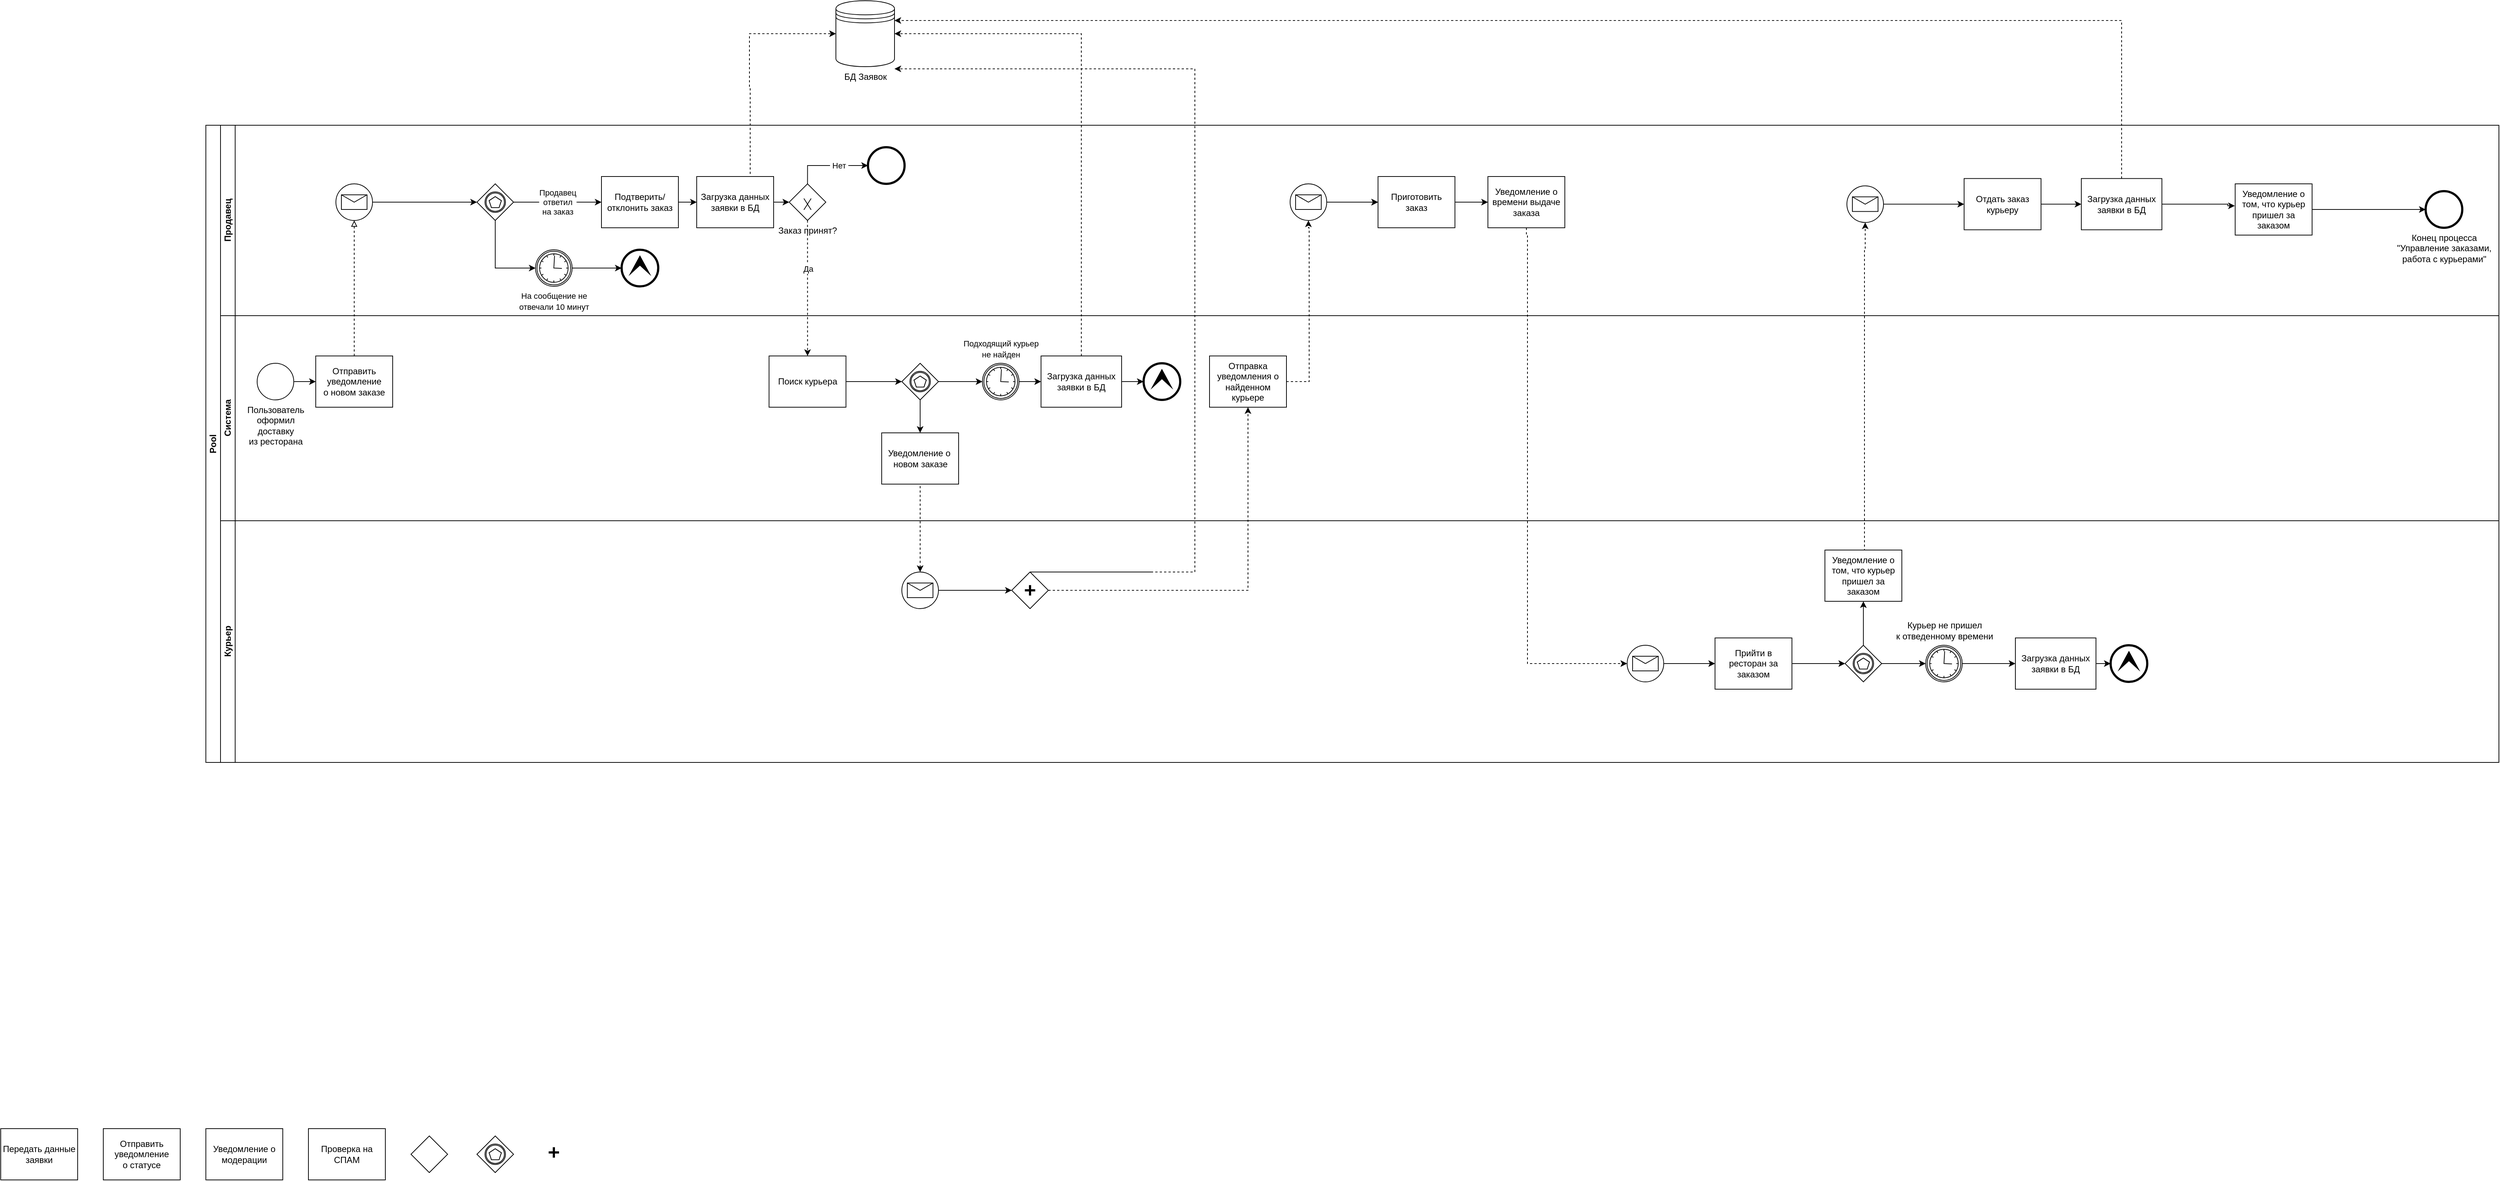 <mxfile version="26.0.16">
  <diagram name="Page-1" id="xuJHWMlWWYp_0J2oDjBU">
    <mxGraphModel grid="1" page="1" gridSize="10" guides="1" tooltips="1" connect="1" arrows="1" fold="1" pageScale="1" pageWidth="850" pageHeight="1100" math="0" shadow="0">
      <root>
        <mxCell id="0" />
        <mxCell id="1" parent="0" />
        <mxCell id="uRpVUST_856qVsniiKkV-43" value="Pool" style="swimlane;html=1;childLayout=stackLayout;resizeParent=1;resizeParentMax=0;horizontal=0;startSize=20;horizontalStack=0;whiteSpace=wrap;" vertex="1" parent="1">
          <mxGeometry x="620" y="1330" width="3130" height="870" as="geometry" />
        </mxCell>
        <mxCell id="uRpVUST_856qVsniiKkV-44" value="Продавец" style="swimlane;html=1;startSize=20;horizontal=0;" vertex="1" parent="uRpVUST_856qVsniiKkV-43">
          <mxGeometry x="20" width="3110" height="260" as="geometry" />
        </mxCell>
        <mxCell id="uRpVUST_856qVsniiKkV-89" style="edgeStyle=orthogonalEdgeStyle;rounded=0;orthogonalLoop=1;jettySize=auto;html=1;entryX=0;entryY=0.5;entryDx=0;entryDy=0;entryPerimeter=0;" edge="1" parent="uRpVUST_856qVsniiKkV-44">
          <mxGeometry relative="1" as="geometry">
            <mxPoint x="1010" y="60" as="targetPoint" />
          </mxGeometry>
        </mxCell>
        <mxCell id="UARc9cyAHmDTOF3JLfav-22" value="Подтверить/отклонить заказ" style="points=[[0.25,0,0],[0.5,0,0],[0.75,0,0],[1,0.25,0],[1,0.5,0],[1,0.75,0],[0.75,1,0],[0.5,1,0],[0.25,1,0],[0,0.75,0],[0,0.5,0],[0,0.25,0]];shape=mxgraph.bpmn.task2;whiteSpace=wrap;rectStyle=rounded;size=10;html=1;container=1;expand=0;collapsible=0;taskMarker=user;movable=1;resizable=1;rotatable=1;deletable=1;editable=1;locked=0;connectable=1;" vertex="1" parent="uRpVUST_856qVsniiKkV-44">
          <mxGeometry x="520" y="70" width="105" height="70" as="geometry" />
        </mxCell>
        <mxCell id="UARc9cyAHmDTOF3JLfav-23" style="edgeStyle=orthogonalEdgeStyle;rounded=0;orthogonalLoop=1;jettySize=auto;html=1;exitX=1;exitY=0.5;exitDx=0;exitDy=0;exitPerimeter=0;entryX=0;entryY=0.5;entryDx=0;entryDy=0;entryPerimeter=0;" edge="1" parent="uRpVUST_856qVsniiKkV-44" source="FgBeusz6kXLUkavFbyiz-14" target="UARc9cyAHmDTOF3JLfav-33">
          <mxGeometry relative="1" as="geometry">
            <mxPoint x="325" y="105" as="sourcePoint" />
            <mxPoint x="340" y="100" as="targetPoint" />
          </mxGeometry>
        </mxCell>
        <mxCell id="UARc9cyAHmDTOF3JLfav-26" style="edgeStyle=orthogonalEdgeStyle;rounded=0;orthogonalLoop=1;jettySize=auto;html=1;entryX=0;entryY=0.5;entryDx=0;entryDy=0;entryPerimeter=0;exitX=1;exitY=0.5;exitDx=0;exitDy=0;exitPerimeter=0;" edge="1" parent="uRpVUST_856qVsniiKkV-44" source="UARc9cyAHmDTOF3JLfav-61" target="UARc9cyAHmDTOF3JLfav-25">
          <mxGeometry relative="1" as="geometry">
            <mxPoint x="570" y="105" as="sourcePoint" />
            <mxPoint x="640" y="80" as="targetPoint" />
          </mxGeometry>
        </mxCell>
        <mxCell id="UARc9cyAHmDTOF3JLfav-33" value="" style="points=[[0.25,0.25,0],[0.5,0,0],[0.75,0.25,0],[1,0.5,0],[0.75,0.75,0],[0.5,1,0],[0.25,0.75,0],[0,0.5,0]];shape=mxgraph.bpmn.gateway2;html=1;verticalLabelPosition=bottom;labelBackgroundColor=#ffffff;verticalAlign=top;align=center;perimeter=rhombusPerimeter;outlineConnect=0;outline=none;symbol=none;" vertex="1" parent="uRpVUST_856qVsniiKkV-44">
          <mxGeometry x="350" y="80" width="50" height="50" as="geometry" />
        </mxCell>
        <mxCell id="UARc9cyAHmDTOF3JLfav-34" value="" style="ellipse;whiteSpace=wrap;html=1;aspect=fixed;" vertex="1" parent="uRpVUST_856qVsniiKkV-44">
          <mxGeometry x="361" y="91" width="28" height="28" as="geometry" />
        </mxCell>
        <mxCell id="UARc9cyAHmDTOF3JLfav-35" value="" style="ellipse;whiteSpace=wrap;html=1;aspect=fixed;" vertex="1" parent="uRpVUST_856qVsniiKkV-44">
          <mxGeometry x="362.5" y="92.5" width="25" height="25" as="geometry" />
        </mxCell>
        <mxCell id="UARc9cyAHmDTOF3JLfav-36" value="" style="whiteSpace=wrap;html=1;shape=mxgraph.basic.pentagon" vertex="1" parent="uRpVUST_856qVsniiKkV-44">
          <mxGeometry x="366.67" y="97.5" width="16.67" height="15" as="geometry" />
        </mxCell>
        <mxCell id="UARc9cyAHmDTOF3JLfav-37" value="" style="whiteSpace=wrap;html=1;shape=mxgraph.basic.pentagon" vertex="1" parent="uRpVUST_856qVsniiKkV-44">
          <mxGeometry x="366.66" y="97.5" width="16.67" height="15" as="geometry" />
        </mxCell>
        <mxCell id="UARc9cyAHmDTOF3JLfav-38" style="edgeStyle=orthogonalEdgeStyle;rounded=0;orthogonalLoop=1;jettySize=auto;html=1;exitX=1;exitY=0.5;exitDx=0;exitDy=0;exitPerimeter=0;entryX=0;entryY=0.5;entryDx=0;entryDy=0;entryPerimeter=0;" edge="1" parent="uRpVUST_856qVsniiKkV-44" source="UARc9cyAHmDTOF3JLfav-33" target="UARc9cyAHmDTOF3JLfav-22">
          <mxGeometry relative="1" as="geometry">
            <mxPoint x="380" y="79.8" as="sourcePoint" />
            <mxPoint x="415" y="79.8" as="targetPoint" />
            <Array as="points">
              <mxPoint x="410" y="105" />
              <mxPoint x="410" y="105" />
            </Array>
          </mxGeometry>
        </mxCell>
        <mxCell id="uVqgZYT328DlmNj1PRhU-46" value="Продавец&lt;div&gt;ответил&lt;/div&gt;&lt;div&gt;на заказ&lt;/div&gt;" style="edgeLabel;html=1;align=center;verticalAlign=middle;resizable=0;points=[];" vertex="1" connectable="0" parent="UARc9cyAHmDTOF3JLfav-38">
          <mxGeometry x="-0.286" y="1" relative="1" as="geometry">
            <mxPoint x="17" y="1" as="offset" />
          </mxGeometry>
        </mxCell>
        <mxCell id="UARc9cyAHmDTOF3JLfav-39" style="edgeStyle=orthogonalEdgeStyle;rounded=0;orthogonalLoop=1;jettySize=auto;html=1;exitX=0.5;exitY=1;exitDx=0;exitDy=0;exitPerimeter=0;entryX=0;entryY=0.5;entryDx=0;entryDy=0;entryPerimeter=0;" edge="1" parent="uRpVUST_856qVsniiKkV-44" source="UARc9cyAHmDTOF3JLfav-33" target="uVqgZYT328DlmNj1PRhU-48">
          <mxGeometry relative="1" as="geometry">
            <mxPoint x="383.34" y="132.5" as="sourcePoint" />
            <mxPoint x="385.83" y="217.5" as="targetPoint" />
            <Array as="points">
              <mxPoint x="375" y="195" />
            </Array>
          </mxGeometry>
        </mxCell>
        <mxCell id="uVqgZYT328DlmNj1PRhU-48" value="" style="points=[[0.145,0.145,0],[0.5,0,0],[0.855,0.145,0],[1,0.5,0],[0.855,0.855,0],[0.5,1,0],[0.145,0.855,0],[0,0.5,0]];shape=mxgraph.bpmn.event;html=1;verticalLabelPosition=bottom;labelBackgroundColor=#ffffff;verticalAlign=top;align=center;perimeter=ellipsePerimeter;outlineConnect=0;aspect=fixed;outline=catching;symbol=timer;" vertex="1" parent="uRpVUST_856qVsniiKkV-44">
          <mxGeometry x="430" y="170" width="50" height="50" as="geometry" />
        </mxCell>
        <mxCell id="uVqgZYT328DlmNj1PRhU-52" value="" style="points=[[0.145,0.145,0],[0.5,0,0],[0.855,0.145,0],[1,0.5,0],[0.855,0.855,0],[0.5,1,0],[0.145,0.855,0],[0,0.5,0]];shape=mxgraph.bpmn.event;html=1;verticalLabelPosition=bottom;labelBackgroundColor=#ffffff;verticalAlign=top;align=center;perimeter=ellipsePerimeter;outlineConnect=0;aspect=fixed;outline=end;symbol=escalation;" vertex="1" parent="uRpVUST_856qVsniiKkV-44">
          <mxGeometry x="547.5" y="170" width="50" height="50" as="geometry" />
        </mxCell>
        <mxCell id="uVqgZYT328DlmNj1PRhU-53" style="edgeStyle=orthogonalEdgeStyle;rounded=0;orthogonalLoop=1;jettySize=auto;html=1;exitX=1;exitY=0.5;exitDx=0;exitDy=0;exitPerimeter=0;entryX=0;entryY=0.5;entryDx=0;entryDy=0;entryPerimeter=0;" edge="1" parent="uRpVUST_856qVsniiKkV-44" source="uVqgZYT328DlmNj1PRhU-48" target="uVqgZYT328DlmNj1PRhU-52">
          <mxGeometry relative="1" as="geometry">
            <mxPoint x="325" y="115" as="sourcePoint" />
            <mxPoint x="360" y="115" as="targetPoint" />
          </mxGeometry>
        </mxCell>
        <mxCell id="UARc9cyAHmDTOF3JLfav-42" value="&lt;font style=&quot;font-size: 11px;&quot;&gt;На сообщение не&lt;/font&gt;&lt;div&gt;&lt;font style=&quot;font-size: 11px;&quot;&gt;отвечали 10 минут&lt;/font&gt;&lt;/div&gt;" style="text;html=1;align=center;verticalAlign=middle;resizable=0;points=[];autosize=1;strokeColor=none;fillColor=none;" vertex="1" parent="uRpVUST_856qVsniiKkV-44">
          <mxGeometry x="395" y="220" width="120" height="40" as="geometry" />
        </mxCell>
        <mxCell id="UARc9cyAHmDTOF3JLfav-61" value="Загрузка данных заявки в БД" style="points=[[0.25,0,0],[0.5,0,0],[0.75,0,0],[1,0.25,0],[1,0.5,0],[1,0.75,0],[0.75,1,0],[0.5,1,0],[0.25,1,0],[0,0.75,0],[0,0.5,0],[0,0.25,0]];shape=mxgraph.bpmn.task2;whiteSpace=wrap;rectStyle=rounded;size=10;html=1;container=1;expand=0;collapsible=0;taskMarker=service;" vertex="1" parent="uRpVUST_856qVsniiKkV-44">
          <mxGeometry x="650" y="70" width="105" height="70" as="geometry" />
        </mxCell>
        <mxCell id="uRpVUST_856qVsniiKkV-101" value="" style="points=[[0.145,0.145,0],[0.5,0,0],[0.855,0.145,0],[1,0.5,0],[0.855,0.855,0],[0.5,1,0],[0.145,0.855,0],[0,0.5,0]];shape=mxgraph.bpmn.event;html=1;verticalLabelPosition=bottom;labelBackgroundColor=#ffffff;verticalAlign=top;align=center;perimeter=ellipsePerimeter;outlineConnect=0;aspect=fixed;outline=end;symbol=terminate2;strokeWidth=1;" vertex="1" parent="uRpVUST_856qVsniiKkV-44">
          <mxGeometry x="883.75" y="30" width="50" height="50" as="geometry" />
        </mxCell>
        <mxCell id="UARc9cyAHmDTOF3JLfav-25" value="Заказ принят?" style="points=[[0.25,0.25,0],[0.5,0,0],[0.75,0.25,0],[1,0.5,0],[0.75,0.75,0],[0.5,1,0],[0.25,0.75,0],[0,0.5,0]];shape=mxgraph.bpmn.gateway2;html=1;verticalLabelPosition=bottom;labelBackgroundColor=#ffffff;verticalAlign=top;align=center;perimeter=rhombusPerimeter;outlineConnect=0;outline=none;symbol=none;" vertex="1" parent="uRpVUST_856qVsniiKkV-44">
          <mxGeometry x="776.25" y="80" width="50" height="50" as="geometry" />
        </mxCell>
        <mxCell id="UARc9cyAHmDTOF3JLfav-27" style="edgeStyle=orthogonalEdgeStyle;rounded=0;orthogonalLoop=1;jettySize=auto;html=1;entryX=0;entryY=0.5;entryDx=0;entryDy=0;entryPerimeter=0;exitX=0.5;exitY=0;exitDx=0;exitDy=0;exitPerimeter=0;" edge="1" parent="uRpVUST_856qVsniiKkV-44" source="UARc9cyAHmDTOF3JLfav-25" target="uRpVUST_856qVsniiKkV-101">
          <mxGeometry relative="1" as="geometry">
            <mxPoint x="740.91" y="80" as="sourcePoint" />
            <mxPoint x="836.25" y="30" as="targetPoint" />
            <Array as="points">
              <mxPoint x="801.25" y="55" />
            </Array>
          </mxGeometry>
        </mxCell>
        <mxCell id="uVqgZYT328DlmNj1PRhU-23" value="&amp;nbsp;&lt;span style=&quot;background-color: light-dark(#ffffff, var(--ge-dark-color, #121212)); color: light-dark(rgb(0, 0, 0), rgb(255, 255, 255));&quot;&gt;Нет&amp;nbsp;&lt;/span&gt;" style="edgeLabel;html=1;align=center;verticalAlign=middle;resizable=0;points=[];" vertex="1" connectable="0" parent="UARc9cyAHmDTOF3JLfav-27">
          <mxGeometry x="0.257" y="-1" relative="1" as="geometry">
            <mxPoint y="-1" as="offset" />
          </mxGeometry>
        </mxCell>
        <mxCell id="uVqgZYT328DlmNj1PRhU-57" value="" style="shape=mxgraph.sysml.x;" vertex="1" parent="uRpVUST_856qVsniiKkV-44">
          <mxGeometry x="796.3" y="100" width="9.9" height="15.5" as="geometry" />
        </mxCell>
        <mxCell id="UARc9cyAHmDTOF3JLfav-62" style="edgeStyle=orthogonalEdgeStyle;rounded=0;orthogonalLoop=1;jettySize=auto;html=1;exitX=1;exitY=0.5;exitDx=0;exitDy=0;exitPerimeter=0;entryX=0;entryY=0.5;entryDx=0;entryDy=0;entryPerimeter=0;" edge="1" parent="uRpVUST_856qVsniiKkV-44" source="UARc9cyAHmDTOF3JLfav-22" target="UARc9cyAHmDTOF3JLfav-61">
          <mxGeometry relative="1" as="geometry" />
        </mxCell>
        <mxCell id="FgBeusz6kXLUkavFbyiz-2" value="Приготовить&lt;div&gt;заказ&lt;/div&gt;" style="points=[[0.25,0,0],[0.5,0,0],[0.75,0,0],[1,0.25,0],[1,0.5,0],[1,0.75,0],[0.75,1,0],[0.5,1,0],[0.25,1,0],[0,0.75,0],[0,0.5,0],[0,0.25,0]];shape=mxgraph.bpmn.task2;whiteSpace=wrap;rectStyle=rounded;size=10;html=1;container=1;expand=0;collapsible=0;taskMarker=manual;" vertex="1" parent="uRpVUST_856qVsniiKkV-44">
          <mxGeometry x="1580" y="70" width="105" height="70" as="geometry" />
        </mxCell>
        <mxCell id="FgBeusz6kXLUkavFbyiz-3" value="" style="endArrow=classic;html=1;rounded=0;entryX=0;entryY=0.5;entryDx=0;entryDy=0;entryPerimeter=0;exitX=1;exitY=0.5;exitDx=0;exitDy=0;exitPerimeter=0;" edge="1" parent="uRpVUST_856qVsniiKkV-44" target="FgBeusz6kXLUkavFbyiz-2">
          <mxGeometry width="50" height="50" relative="1" as="geometry">
            <mxPoint x="1540" y="105" as="sourcePoint" />
            <mxPoint x="1590" y="140" as="targetPoint" />
          </mxGeometry>
        </mxCell>
        <mxCell id="sQZZTWQ4wO7Y-lkhdtEC-7" style="edgeStyle=orthogonalEdgeStyle;rounded=0;orthogonalLoop=1;jettySize=auto;html=1;entryX=0;entryY=0.5;entryDx=0;entryDy=0;entryPerimeter=0;exitX=1;exitY=0.5;exitDx=0;exitDy=0;exitPerimeter=0;" edge="1" parent="uRpVUST_856qVsniiKkV-44" source="FgBeusz6kXLUkavFbyiz-20" target="FgBeusz6kXLUkavFbyiz-2">
          <mxGeometry relative="1" as="geometry">
            <mxPoint x="1540" y="105" as="sourcePoint" />
          </mxGeometry>
        </mxCell>
        <mxCell id="sQZZTWQ4wO7Y-lkhdtEC-8" value="Уведомление о времени выдаче заказа" style="points=[[0.25,0,0],[0.5,0,0],[0.75,0,0],[1,0.25,0],[1,0.5,0],[1,0.75,0],[0.75,1,0],[0.5,1,0],[0.25,1,0],[0,0.75,0],[0,0.5,0],[0,0.25,0]];shape=mxgraph.bpmn.task2;whiteSpace=wrap;rectStyle=rounded;size=10;html=1;container=1;expand=0;collapsible=0;taskMarker=send;" vertex="1" parent="uRpVUST_856qVsniiKkV-44">
          <mxGeometry x="1730" y="70" width="105" height="70" as="geometry" />
        </mxCell>
        <mxCell id="sQZZTWQ4wO7Y-lkhdtEC-9" style="edgeStyle=orthogonalEdgeStyle;rounded=0;orthogonalLoop=1;jettySize=auto;html=1;entryX=0;entryY=0.5;entryDx=0;entryDy=0;entryPerimeter=0;" edge="1" parent="uRpVUST_856qVsniiKkV-44" source="FgBeusz6kXLUkavFbyiz-2" target="sQZZTWQ4wO7Y-lkhdtEC-8">
          <mxGeometry relative="1" as="geometry" />
        </mxCell>
        <mxCell id="FgBeusz6kXLUkavFbyiz-6" value="Отдать заказ курьеру" style="points=[[0.25,0,0],[0.5,0,0],[0.75,0,0],[1,0.25,0],[1,0.5,0],[1,0.75,0],[0.75,1,0],[0.5,1,0],[0.25,1,0],[0,0.75,0],[0,0.5,0],[0,0.25,0]];shape=mxgraph.bpmn.task2;whiteSpace=wrap;rectStyle=rounded;size=10;html=1;container=1;expand=0;collapsible=0;taskMarker=manual;" vertex="1" parent="uRpVUST_856qVsniiKkV-44">
          <mxGeometry x="2380" y="72.75" width="105" height="70" as="geometry" />
        </mxCell>
        <mxCell id="uUP0V3sb0CMOMG2Hr-UW-4" style="edgeStyle=orthogonalEdgeStyle;rounded=0;orthogonalLoop=1;jettySize=auto;html=1;entryX=0;entryY=0.5;entryDx=0;entryDy=0;entryPerimeter=0;exitX=1;exitY=0.5;exitDx=0;exitDy=0;exitPerimeter=0;" edge="1" parent="uRpVUST_856qVsniiKkV-44" source="FgBeusz6kXLUkavFbyiz-23" target="FgBeusz6kXLUkavFbyiz-6">
          <mxGeometry relative="1" as="geometry">
            <mxPoint x="2297.0" y="107.75" as="sourcePoint" />
          </mxGeometry>
        </mxCell>
        <mxCell id="uUP0V3sb0CMOMG2Hr-UW-5" value="Загрузка данных заявки в БД" style="points=[[0.25,0,0],[0.5,0,0],[0.75,0,0],[1,0.25,0],[1,0.5,0],[1,0.75,0],[0.75,1,0],[0.5,1,0],[0.25,1,0],[0,0.75,0],[0,0.5,0],[0,0.25,0]];shape=mxgraph.bpmn.task2;whiteSpace=wrap;rectStyle=rounded;size=10;html=1;container=1;expand=0;collapsible=0;taskMarker=service;" vertex="1" parent="uRpVUST_856qVsniiKkV-44">
          <mxGeometry x="2540" y="72.75" width="110" height="70" as="geometry" />
        </mxCell>
        <mxCell id="uUP0V3sb0CMOMG2Hr-UW-6" style="edgeStyle=orthogonalEdgeStyle;rounded=0;orthogonalLoop=1;jettySize=auto;html=1;entryX=0;entryY=0.5;entryDx=0;entryDy=0;entryPerimeter=0;" edge="1" parent="uRpVUST_856qVsniiKkV-44" source="FgBeusz6kXLUkavFbyiz-6" target="uUP0V3sb0CMOMG2Hr-UW-5">
          <mxGeometry relative="1" as="geometry" />
        </mxCell>
        <mxCell id="uUP0V3sb0CMOMG2Hr-UW-9" value="Уведомление о том, что курьер пришел за заказом" style="points=[[0.25,0,0],[0.5,0,0],[0.75,0,0],[1,0.25,0],[1,0.5,0],[1,0.75,0],[0.75,1,0],[0.5,1,0],[0.25,1,0],[0,0.75,0],[0,0.5,0],[0,0.25,0]];shape=mxgraph.bpmn.task2;whiteSpace=wrap;rectStyle=rounded;size=10;html=1;container=1;expand=0;collapsible=0;taskMarker=send;" vertex="1" parent="uRpVUST_856qVsniiKkV-44">
          <mxGeometry x="2750" y="80" width="105" height="70" as="geometry" />
        </mxCell>
        <mxCell id="uUP0V3sb0CMOMG2Hr-UW-8" style="edgeStyle=orthogonalEdgeStyle;rounded=0;orthogonalLoop=1;jettySize=auto;html=1;entryX=-0.005;entryY=0.429;entryDx=0;entryDy=0;entryPerimeter=0;" edge="1" parent="uRpVUST_856qVsniiKkV-44" source="uUP0V3sb0CMOMG2Hr-UW-5" target="uUP0V3sb0CMOMG2Hr-UW-9">
          <mxGeometry relative="1" as="geometry">
            <mxPoint x="2740" y="110" as="targetPoint" />
            <Array as="points">
              <mxPoint x="2740" y="108" />
              <mxPoint x="2740" y="110" />
            </Array>
          </mxGeometry>
        </mxCell>
        <mxCell id="FgBeusz6kXLUkavFbyiz-14" value="" style="points=[[0.145,0.145,0],[0.5,0,0],[0.855,0.145,0],[1,0.5,0],[0.855,0.855,0],[0.5,1,0],[0.145,0.855,0],[0,0.5,0]];shape=mxgraph.bpmn.event;html=1;verticalLabelPosition=bottom;labelBackgroundColor=#ffffff;verticalAlign=top;align=center;perimeter=ellipsePerimeter;outlineConnect=0;aspect=fixed;outline=standard;symbol=message;" vertex="1" parent="uRpVUST_856qVsniiKkV-44">
          <mxGeometry x="157.5" y="80" width="50" height="50" as="geometry" />
        </mxCell>
        <mxCell id="FgBeusz6kXLUkavFbyiz-20" value="" style="points=[[0.145,0.145,0],[0.5,0,0],[0.855,0.145,0],[1,0.5,0],[0.855,0.855,0],[0.5,1,0],[0.145,0.855,0],[0,0.5,0]];shape=mxgraph.bpmn.event;html=1;verticalLabelPosition=bottom;labelBackgroundColor=#ffffff;verticalAlign=top;align=center;perimeter=ellipsePerimeter;outlineConnect=0;aspect=fixed;outline=standard;symbol=message;" vertex="1" parent="uRpVUST_856qVsniiKkV-44">
          <mxGeometry x="1460" y="80" width="50" height="50" as="geometry" />
        </mxCell>
        <mxCell id="FgBeusz6kXLUkavFbyiz-23" value="" style="points=[[0.145,0.145,0],[0.5,0,0],[0.855,0.145,0],[1,0.5,0],[0.855,0.855,0],[0.5,1,0],[0.145,0.855,0],[0,0.5,0]];shape=mxgraph.bpmn.event;html=1;verticalLabelPosition=bottom;labelBackgroundColor=#ffffff;verticalAlign=top;align=center;perimeter=ellipsePerimeter;outlineConnect=0;aspect=fixed;outline=standard;symbol=message;" vertex="1" parent="uRpVUST_856qVsniiKkV-44">
          <mxGeometry x="2220" y="82.75" width="50" height="50" as="geometry" />
        </mxCell>
        <mxCell id="uVqgZYT328DlmNj1PRhU-67" value="Конец процесса&lt;div&gt;&quot;Управление заказами,&lt;/div&gt;&lt;div&gt;работа с курьерами&quot;&lt;/div&gt;" style="points=[[0.145,0.145,0],[0.5,0,0],[0.855,0.145,0],[1,0.5,0],[0.855,0.855,0],[0.5,1,0],[0.145,0.855,0],[0,0.5,0]];shape=mxgraph.bpmn.event;html=1;verticalLabelPosition=bottom;labelBackgroundColor=#ffffff;verticalAlign=top;align=center;perimeter=ellipsePerimeter;outlineConnect=0;aspect=fixed;outline=end;symbol=terminate2;strokeWidth=1;" vertex="1" parent="uRpVUST_856qVsniiKkV-44">
          <mxGeometry x="3010" y="90" width="50" height="50" as="geometry" />
        </mxCell>
        <mxCell id="uUP0V3sb0CMOMG2Hr-UW-12" style="edgeStyle=orthogonalEdgeStyle;rounded=0;orthogonalLoop=1;jettySize=auto;html=1;entryX=0;entryY=0.5;entryDx=0;entryDy=0;entryPerimeter=0;exitX=1;exitY=0.5;exitDx=0;exitDy=0;exitPerimeter=0;" edge="1" parent="uRpVUST_856qVsniiKkV-44" source="uUP0V3sb0CMOMG2Hr-UW-9" target="uVqgZYT328DlmNj1PRhU-67">
          <mxGeometry relative="1" as="geometry">
            <mxPoint x="2855" y="435" as="sourcePoint" />
            <Array as="points">
              <mxPoint x="2890" y="115" />
              <mxPoint x="2890" y="115" />
            </Array>
          </mxGeometry>
        </mxCell>
        <mxCell id="uRpVUST_856qVsniiKkV-50" value="Система" style="swimlane;html=1;startSize=20;horizontal=0;" vertex="1" parent="uRpVUST_856qVsniiKkV-43">
          <mxGeometry x="20" y="260" width="3110" height="280" as="geometry" />
        </mxCell>
        <mxCell id="uRpVUST_856qVsniiKkV-47" value="Пользователь&lt;div&gt;&lt;span style=&quot;background-color: light-dark(rgb(255, 255, 255), rgb(18, 18, 18)); color: light-dark(rgb(0, 0, 0), rgb(255, 255, 255));&quot;&gt;оформил&lt;/span&gt;&lt;div&gt;&lt;span style=&quot;background-color: light-dark(rgb(255, 255, 255), rgb(18, 18, 18)); color: light-dark(rgb(0, 0, 0), rgb(255, 255, 255));&quot;&gt;доставку&lt;/span&gt;&lt;/div&gt;&lt;div&gt;&lt;span style=&quot;background-color: light-dark(rgb(255, 255, 255), rgb(18, 18, 18)); color: light-dark(rgb(0, 0, 0), rgb(255, 255, 255));&quot;&gt;из ресторана&lt;/span&gt;&lt;/div&gt;&lt;/div&gt;" style="points=[[0.145,0.145,0],[0.5,0,0],[0.855,0.145,0],[1,0.5,0],[0.855,0.855,0],[0.5,1,0],[0.145,0.855,0],[0,0.5,0]];shape=mxgraph.bpmn.event;html=1;verticalLabelPosition=bottom;labelBackgroundColor=#ffffff;verticalAlign=top;align=center;perimeter=ellipsePerimeter;outlineConnect=0;aspect=fixed;outline=standard;symbol=general;" vertex="1" parent="uRpVUST_856qVsniiKkV-50">
          <mxGeometry x="50" y="65" width="50" height="50" as="geometry" />
        </mxCell>
        <mxCell id="uRpVUST_856qVsniiKkV-49" style="edgeStyle=orthogonalEdgeStyle;rounded=0;orthogonalLoop=1;jettySize=auto;html=1;entryX=0;entryY=0.5;entryDx=0;entryDy=0;entryPerimeter=0;" edge="1" parent="uRpVUST_856qVsniiKkV-50" source="uRpVUST_856qVsniiKkV-47" target="uVqgZYT328DlmNj1PRhU-9">
          <mxGeometry relative="1" as="geometry">
            <mxPoint x="200" y="90" as="targetPoint" />
            <Array as="points" />
          </mxGeometry>
        </mxCell>
        <mxCell id="uVqgZYT328DlmNj1PRhU-9" value="Отправить уведомление&lt;div&gt;о новом заказе&lt;/div&gt;" style="points=[[0.25,0,0],[0.5,0,0],[0.75,0,0],[1,0.25,0],[1,0.5,0],[1,0.75,0],[0.75,1,0],[0.5,1,0],[0.25,1,0],[0,0.75,0],[0,0.5,0],[0,0.25,0]];shape=mxgraph.bpmn.task2;whiteSpace=wrap;rectStyle=rounded;size=10;html=1;container=1;expand=0;collapsible=0;taskMarker=send;" vertex="1" parent="uRpVUST_856qVsniiKkV-50">
          <mxGeometry x="130" y="55" width="105" height="70" as="geometry" />
        </mxCell>
        <mxCell id="uVqgZYT328DlmNj1PRhU-55" value="Поиск курьера" style="points=[[0.25,0,0],[0.5,0,0],[0.75,0,0],[1,0.25,0],[1,0.5,0],[1,0.75,0],[0.75,1,0],[0.5,1,0],[0.25,1,0],[0,0.75,0],[0,0.5,0],[0,0.25,0]];shape=mxgraph.bpmn.task2;whiteSpace=wrap;rectStyle=rounded;size=10;html=1;container=1;expand=0;collapsible=0;taskMarker=abstract;isLoopStandard=1;" vertex="1" parent="uRpVUST_856qVsniiKkV-50">
          <mxGeometry x="748.75" y="55" width="105" height="70" as="geometry" />
        </mxCell>
        <mxCell id="UARc9cyAHmDTOF3JLfav-52" style="edgeStyle=orthogonalEdgeStyle;rounded=0;orthogonalLoop=1;jettySize=auto;html=1;entryX=0;entryY=0.5;entryDx=0;entryDy=0;entryPerimeter=0;" edge="1" parent="uRpVUST_856qVsniiKkV-50" source="UARc9cyAHmDTOF3JLfav-45" target="uVqgZYT328DlmNj1PRhU-58">
          <mxGeometry relative="1" as="geometry">
            <mxPoint x="955" y="20" as="targetPoint" />
            <Array as="points">
              <mxPoint x="1010" y="90" />
              <mxPoint x="1010" y="90" />
            </Array>
          </mxGeometry>
        </mxCell>
        <mxCell id="UARc9cyAHmDTOF3JLfav-45" value="" style="points=[[0.25,0.25,0],[0.5,0,0],[0.75,0.25,0],[1,0.5,0],[0.75,0.75,0],[0.5,1,0],[0.25,0.75,0],[0,0.5,0]];shape=mxgraph.bpmn.gateway2;html=1;verticalLabelPosition=bottom;labelBackgroundColor=#ffffff;verticalAlign=top;align=center;perimeter=rhombusPerimeter;outlineConnect=0;outline=none;symbol=none;" vertex="1" parent="uRpVUST_856qVsniiKkV-50">
          <mxGeometry x="930" y="65" width="50" height="50" as="geometry" />
        </mxCell>
        <mxCell id="UARc9cyAHmDTOF3JLfav-46" value="" style="ellipse;whiteSpace=wrap;html=1;aspect=fixed;" vertex="1" parent="uRpVUST_856qVsniiKkV-50">
          <mxGeometry x="941" y="76" width="28" height="28" as="geometry" />
        </mxCell>
        <mxCell id="UARc9cyAHmDTOF3JLfav-47" value="" style="ellipse;whiteSpace=wrap;html=1;aspect=fixed;" vertex="1" parent="uRpVUST_856qVsniiKkV-50">
          <mxGeometry x="942.5" y="77.5" width="25" height="25" as="geometry" />
        </mxCell>
        <mxCell id="UARc9cyAHmDTOF3JLfav-48" value="" style="whiteSpace=wrap;html=1;shape=mxgraph.basic.pentagon" vertex="1" parent="uRpVUST_856qVsniiKkV-50">
          <mxGeometry x="946.67" y="82.5" width="16.67" height="15" as="geometry" />
        </mxCell>
        <mxCell id="UARc9cyAHmDTOF3JLfav-49" value="" style="whiteSpace=wrap;html=1;shape=mxgraph.basic.pentagon" vertex="1" parent="uRpVUST_856qVsniiKkV-50">
          <mxGeometry x="946.66" y="82.5" width="16.67" height="15" as="geometry" />
        </mxCell>
        <mxCell id="UARc9cyAHmDTOF3JLfav-51" style="edgeStyle=orthogonalEdgeStyle;rounded=0;orthogonalLoop=1;jettySize=auto;html=1;exitX=1;exitY=0.5;exitDx=0;exitDy=0;exitPerimeter=0;entryX=0;entryY=0.5;entryDx=0;entryDy=0;entryPerimeter=0;" edge="1" parent="uRpVUST_856qVsniiKkV-50" source="uVqgZYT328DlmNj1PRhU-55" target="UARc9cyAHmDTOF3JLfav-45">
          <mxGeometry relative="1" as="geometry" />
        </mxCell>
        <mxCell id="UARc9cyAHmDTOF3JLfav-55" style="edgeStyle=orthogonalEdgeStyle;rounded=0;orthogonalLoop=1;jettySize=auto;html=1;entryX=0.5;entryY=0;entryDx=0;entryDy=0;entryPerimeter=0;" edge="1" parent="uRpVUST_856qVsniiKkV-50" source="UARc9cyAHmDTOF3JLfav-45" target="UARc9cyAHmDTOF3JLfav-56">
          <mxGeometry relative="1" as="geometry">
            <mxPoint x="970" y="140" as="targetPoint" />
            <Array as="points">
              <mxPoint x="955" y="160" />
            </Array>
          </mxGeometry>
        </mxCell>
        <mxCell id="uVqgZYT328DlmNj1PRhU-58" value="" style="points=[[0.145,0.145,0],[0.5,0,0],[0.855,0.145,0],[1,0.5,0],[0.855,0.855,0],[0.5,1,0],[0.145,0.855,0],[0,0.5,0]];shape=mxgraph.bpmn.event;html=1;verticalLabelPosition=bottom;labelBackgroundColor=#ffffff;verticalAlign=top;align=center;perimeter=ellipsePerimeter;outlineConnect=0;aspect=fixed;outline=catching;symbol=timer;" vertex="1" parent="uRpVUST_856qVsniiKkV-50">
          <mxGeometry x="1040" y="65" width="50" height="50" as="geometry" />
        </mxCell>
        <mxCell id="uVqgZYT328DlmNj1PRhU-59" value="" style="points=[[0.145,0.145,0],[0.5,0,0],[0.855,0.145,0],[1,0.5,0],[0.855,0.855,0],[0.5,1,0],[0.145,0.855,0],[0,0.5,0]];shape=mxgraph.bpmn.event;html=1;verticalLabelPosition=bottom;labelBackgroundColor=#ffffff;verticalAlign=top;align=center;perimeter=ellipsePerimeter;outlineConnect=0;aspect=fixed;outline=end;symbol=escalation;" vertex="1" parent="uRpVUST_856qVsniiKkV-50">
          <mxGeometry x="1260" y="65" width="50" height="50" as="geometry" />
        </mxCell>
        <mxCell id="uVqgZYT328DlmNj1PRhU-60" style="edgeStyle=orthogonalEdgeStyle;rounded=0;orthogonalLoop=1;jettySize=auto;html=1;exitX=1;exitY=0.5;exitDx=0;exitDy=0;exitPerimeter=0;entryX=0;entryY=0.5;entryDx=0;entryDy=0;entryPerimeter=0;" edge="1" parent="uRpVUST_856qVsniiKkV-50" source="UARc9cyAHmDTOF3JLfav-67" target="uVqgZYT328DlmNj1PRhU-59">
          <mxGeometry relative="1" as="geometry">
            <mxPoint x="902.49" y="-35" as="sourcePoint" />
            <mxPoint x="937.49" y="-35" as="targetPoint" />
          </mxGeometry>
        </mxCell>
        <mxCell id="uVqgZYT328DlmNj1PRhU-61" value="&lt;font style=&quot;font-size: 11px;&quot;&gt;Подходящий курьер&lt;/font&gt;&lt;div&gt;&lt;font style=&quot;font-size: 11px;&quot;&gt;не найден&lt;/font&gt;&lt;/div&gt;" style="text;html=1;align=center;verticalAlign=middle;resizable=0;points=[];autosize=1;strokeColor=none;fillColor=none;" vertex="1" parent="uRpVUST_856qVsniiKkV-50">
          <mxGeometry x="1000" y="25" width="130" height="40" as="geometry" />
        </mxCell>
        <mxCell id="UARc9cyAHmDTOF3JLfav-67" value="Загрузка данных заявки в БД" style="points=[[0.25,0,0],[0.5,0,0],[0.75,0,0],[1,0.25,0],[1,0.5,0],[1,0.75,0],[0.75,1,0],[0.5,1,0],[0.25,1,0],[0,0.75,0],[0,0.5,0],[0,0.25,0]];shape=mxgraph.bpmn.task2;whiteSpace=wrap;rectStyle=rounded;size=10;html=1;container=1;expand=0;collapsible=0;taskMarker=service;" vertex="1" parent="uRpVUST_856qVsniiKkV-50">
          <mxGeometry x="1120" y="55" width="110" height="70" as="geometry" />
        </mxCell>
        <mxCell id="UARc9cyAHmDTOF3JLfav-68" value="" style="edgeStyle=orthogonalEdgeStyle;rounded=0;orthogonalLoop=1;jettySize=auto;html=1;exitX=1;exitY=0.5;exitDx=0;exitDy=0;exitPerimeter=0;entryX=0;entryY=0.5;entryDx=0;entryDy=0;entryPerimeter=0;" edge="1" parent="uRpVUST_856qVsniiKkV-50" source="uVqgZYT328DlmNj1PRhU-58" target="UARc9cyAHmDTOF3JLfav-67">
          <mxGeometry relative="1" as="geometry">
            <mxPoint x="1750" y="1670" as="sourcePoint" />
            <mxPoint x="1890" y="1670" as="targetPoint" />
          </mxGeometry>
        </mxCell>
        <mxCell id="sQZZTWQ4wO7Y-lkhdtEC-1" value="Отправка уведомления о найденном курьере" style="points=[[0.25,0,0],[0.5,0,0],[0.75,0,0],[1,0.25,0],[1,0.5,0],[1,0.75,0],[0.75,1,0],[0.5,1,0],[0.25,1,0],[0,0.75,0],[0,0.5,0],[0,0.25,0]];shape=mxgraph.bpmn.task2;whiteSpace=wrap;rectStyle=rounded;size=10;html=1;container=1;expand=0;collapsible=0;taskMarker=send;" vertex="1" parent="uRpVUST_856qVsniiKkV-50">
          <mxGeometry x="1350" y="55" width="105" height="70" as="geometry" />
        </mxCell>
        <mxCell id="UARc9cyAHmDTOF3JLfav-56" value="Уведомление о&amp;nbsp;&lt;div&gt;новом заказе&lt;/div&gt;" style="points=[[0.25,0,0],[0.5,0,0],[0.75,0,0],[1,0.25,0],[1,0.5,0],[1,0.75,0],[0.75,1,0],[0.5,1,0],[0.25,1,0],[0,0.75,0],[0,0.5,0],[0,0.25,0]];shape=mxgraph.bpmn.task2;whiteSpace=wrap;rectStyle=rounded;size=10;html=1;container=1;expand=0;collapsible=0;taskMarker=send;" vertex="1" parent="uRpVUST_856qVsniiKkV-50">
          <mxGeometry x="902.51" y="160" width="105" height="70" as="geometry" />
        </mxCell>
        <mxCell id="uVqgZYT328DlmNj1PRhU-10" value="" style="edgeStyle=orthogonalEdgeStyle;rounded=0;orthogonalLoop=1;jettySize=auto;html=1;entryX=0.5;entryY=1;entryDx=0;entryDy=0;entryPerimeter=0;dashed=1;endArrow=block;endFill=0;exitX=0.5;exitY=0;exitDx=0;exitDy=0;exitPerimeter=0;" edge="1" parent="uRpVUST_856qVsniiKkV-43" source="uVqgZYT328DlmNj1PRhU-9" target="FgBeusz6kXLUkavFbyiz-14">
          <mxGeometry relative="1" as="geometry">
            <mxPoint x="603" y="210" as="sourcePoint" />
            <mxPoint x="603" y="105" as="targetPoint" />
          </mxGeometry>
        </mxCell>
        <mxCell id="UARc9cyAHmDTOF3JLfav-29" style="edgeStyle=orthogonalEdgeStyle;rounded=0;orthogonalLoop=1;jettySize=auto;html=1;exitX=0.5;exitY=1;exitDx=0;exitDy=0;exitPerimeter=0;dashed=1;entryX=0.5;entryY=0;entryDx=0;entryDy=0;entryPerimeter=0;" edge="1" parent="uRpVUST_856qVsniiKkV-43" source="UARc9cyAHmDTOF3JLfav-25" target="uVqgZYT328DlmNj1PRhU-55">
          <mxGeometry relative="1" as="geometry">
            <mxPoint x="770.91" y="90" as="sourcePoint" />
            <mxPoint x="856.25" y="350" as="targetPoint" />
            <Array as="points">
              <mxPoint x="821" y="315" />
            </Array>
          </mxGeometry>
        </mxCell>
        <mxCell id="uVqgZYT328DlmNj1PRhU-26" value="&amp;nbsp;Да&amp;nbsp;" style="edgeLabel;html=1;align=center;verticalAlign=middle;resizable=0;points=[];" vertex="1" connectable="0" parent="UARc9cyAHmDTOF3JLfav-29">
          <mxGeometry x="0.237" relative="1" as="geometry">
            <mxPoint y="-49" as="offset" />
          </mxGeometry>
        </mxCell>
        <mxCell id="sQZZTWQ4wO7Y-lkhdtEC-2" style="edgeStyle=orthogonalEdgeStyle;rounded=0;orthogonalLoop=1;jettySize=auto;html=1;exitX=1;exitY=0.5;exitDx=0;exitDy=0;exitPerimeter=0;dashed=1;entryX=0.5;entryY=1;entryDx=0;entryDy=0;entryPerimeter=0;" edge="1" parent="uRpVUST_856qVsniiKkV-43" source="sQZZTWQ4wO7Y-lkhdtEC-1" target="FgBeusz6kXLUkavFbyiz-20">
          <mxGeometry relative="1" as="geometry">
            <mxPoint x="1261" y="597" as="sourcePoint" />
            <mxPoint x="1506.5" y="140" as="targetPoint" />
            <Array as="points">
              <mxPoint x="1506" y="350" />
              <mxPoint x="1506" y="140" />
              <mxPoint x="1505" y="140" />
            </Array>
          </mxGeometry>
        </mxCell>
        <mxCell id="sQZZTWQ4wO7Y-lkhdtEC-11" style="edgeStyle=orthogonalEdgeStyle;rounded=0;orthogonalLoop=1;jettySize=auto;html=1;exitX=0.5;exitY=1;exitDx=0;exitDy=0;exitPerimeter=0;dashed=1;entryX=0;entryY=0.5;entryDx=0;entryDy=0;entryPerimeter=0;" edge="1" parent="uRpVUST_856qVsniiKkV-43" source="sQZZTWQ4wO7Y-lkhdtEC-8" target="FgBeusz6kXLUkavFbyiz-22">
          <mxGeometry relative="1" as="geometry">
            <mxPoint x="1485" y="360" as="sourcePoint" />
            <mxPoint x="1805" y="325" as="targetPoint" />
            <Array as="points">
              <mxPoint x="1802" y="150" />
              <mxPoint x="1804" y="150" />
              <mxPoint x="1804" y="735" />
            </Array>
          </mxGeometry>
        </mxCell>
        <mxCell id="FgBeusz6kXLUkavFbyiz-10" value="" style="endArrow=none;dashed=1;html=1;rounded=0;entryX=0.5;entryY=1;entryDx=0;entryDy=0;entryPerimeter=0;startArrow=classic;startFill=1;" edge="1" parent="uRpVUST_856qVsniiKkV-43" source="FgBeusz6kXLUkavFbyiz-15" target="UARc9cyAHmDTOF3JLfav-56">
          <mxGeometry width="50" height="50" relative="1" as="geometry">
            <mxPoint x="975.01" y="600" as="sourcePoint" />
            <mxPoint x="1000" y="520" as="targetPoint" />
          </mxGeometry>
        </mxCell>
        <mxCell id="sQZZTWQ4wO7Y-lkhdtEC-3" style="edgeStyle=orthogonalEdgeStyle;rounded=0;orthogonalLoop=1;jettySize=auto;html=1;dashed=1;entryX=0.5;entryY=1;entryDx=0;entryDy=0;entryPerimeter=0;exitX=1;exitY=0.5;exitDx=0;exitDy=0;exitPerimeter=0;" edge="1" parent="uRpVUST_856qVsniiKkV-43" source="FgBeusz6kXLUkavFbyiz-11" target="sQZZTWQ4wO7Y-lkhdtEC-1">
          <mxGeometry relative="1" as="geometry">
            <mxPoint x="1310" y="640" as="sourcePoint" />
            <mxPoint x="1420" y="630" as="targetPoint" />
            <Array as="points">
              <mxPoint x="1423" y="635" />
            </Array>
          </mxGeometry>
        </mxCell>
        <mxCell id="uUP0V3sb0CMOMG2Hr-UW-2" style="edgeStyle=orthogonalEdgeStyle;rounded=0;orthogonalLoop=1;jettySize=auto;html=1;exitX=0.5;exitY=0;exitDx=0;exitDy=0;exitPerimeter=0;dashed=1;entryX=0.5;entryY=1;entryDx=0;entryDy=0;entryPerimeter=0;" edge="1" parent="uRpVUST_856qVsniiKkV-43" source="uUP0V3sb0CMOMG2Hr-UW-1" target="FgBeusz6kXLUkavFbyiz-23">
          <mxGeometry relative="1" as="geometry">
            <mxPoint x="1971.94" y="395" as="sourcePoint" />
            <mxPoint x="2263.5" y="142.75" as="targetPoint" />
            <Array as="points">
              <mxPoint x="2264" y="580" />
              <mxPoint x="2264" y="170" />
              <mxPoint x="2265" y="170" />
            </Array>
          </mxGeometry>
        </mxCell>
        <mxCell id="UARc9cyAHmDTOF3JLfav-1" value="Курьер" style="swimlane;html=1;startSize=20;horizontal=0;" vertex="1" parent="uRpVUST_856qVsniiKkV-43">
          <mxGeometry x="20" y="540" width="3110" height="330" as="geometry" />
        </mxCell>
        <mxCell id="FgBeusz6kXLUkavFbyiz-5" value="Прийти в ресторан за заказом" style="points=[[0.25,0,0],[0.5,0,0],[0.75,0,0],[1,0.25,0],[1,0.5,0],[1,0.75,0],[0.75,1,0],[0.5,1,0],[0.25,1,0],[0,0.75,0],[0,0.5,0],[0,0.25,0]];shape=mxgraph.bpmn.task2;whiteSpace=wrap;rectStyle=rounded;size=10;html=1;container=1;expand=0;collapsible=0;taskMarker=manual;" vertex="1" parent="UARc9cyAHmDTOF3JLfav-1">
          <mxGeometry x="2040" y="160" width="105" height="70" as="geometry" />
        </mxCell>
        <mxCell id="sQZZTWQ4wO7Y-lkhdtEC-47" style="edgeStyle=orthogonalEdgeStyle;rounded=0;orthogonalLoop=1;jettySize=auto;html=1;entryX=0;entryY=0.5;entryDx=0;entryDy=0;entryPerimeter=0;" edge="1" parent="UARc9cyAHmDTOF3JLfav-1" source="sQZZTWQ4wO7Y-lkhdtEC-48" target="sQZZTWQ4wO7Y-lkhdtEC-55">
          <mxGeometry relative="1" as="geometry">
            <mxPoint x="2242.51" y="125" as="targetPoint" />
            <Array as="points">
              <mxPoint x="2297.51" y="195" />
              <mxPoint x="2297.51" y="195" />
            </Array>
          </mxGeometry>
        </mxCell>
        <mxCell id="sQZZTWQ4wO7Y-lkhdtEC-48" value="" style="points=[[0.25,0.25,0],[0.5,0,0],[0.75,0.25,0],[1,0.5,0],[0.75,0.75,0],[0.5,1,0],[0.25,0.75,0],[0,0.5,0]];shape=mxgraph.bpmn.gateway2;html=1;verticalLabelPosition=bottom;labelBackgroundColor=#ffffff;verticalAlign=top;align=center;perimeter=rhombusPerimeter;outlineConnect=0;outline=none;symbol=none;" vertex="1" parent="UARc9cyAHmDTOF3JLfav-1">
          <mxGeometry x="2217.51" y="170" width="50" height="50" as="geometry" />
        </mxCell>
        <mxCell id="sQZZTWQ4wO7Y-lkhdtEC-49" value="" style="ellipse;whiteSpace=wrap;html=1;aspect=fixed;" vertex="1" parent="UARc9cyAHmDTOF3JLfav-1">
          <mxGeometry x="2228.51" y="181" width="28" height="28" as="geometry" />
        </mxCell>
        <mxCell id="sQZZTWQ4wO7Y-lkhdtEC-50" value="" style="ellipse;whiteSpace=wrap;html=1;aspect=fixed;" vertex="1" parent="UARc9cyAHmDTOF3JLfav-1">
          <mxGeometry x="2230.01" y="182.5" width="25" height="25" as="geometry" />
        </mxCell>
        <mxCell id="sQZZTWQ4wO7Y-lkhdtEC-51" value="" style="whiteSpace=wrap;html=1;shape=mxgraph.basic.pentagon" vertex="1" parent="UARc9cyAHmDTOF3JLfav-1">
          <mxGeometry x="2234.18" y="187.5" width="16.67" height="15" as="geometry" />
        </mxCell>
        <mxCell id="sQZZTWQ4wO7Y-lkhdtEC-52" value="" style="whiteSpace=wrap;html=1;shape=mxgraph.basic.pentagon" vertex="1" parent="UARc9cyAHmDTOF3JLfav-1">
          <mxGeometry x="2234.17" y="187.5" width="16.67" height="15" as="geometry" />
        </mxCell>
        <mxCell id="sQZZTWQ4wO7Y-lkhdtEC-55" value="" style="points=[[0.145,0.145,0],[0.5,0,0],[0.855,0.145,0],[1,0.5,0],[0.855,0.855,0],[0.5,1,0],[0.145,0.855,0],[0,0.5,0]];shape=mxgraph.bpmn.event;html=1;verticalLabelPosition=bottom;labelBackgroundColor=#ffffff;verticalAlign=top;align=center;perimeter=ellipsePerimeter;outlineConnect=0;aspect=fixed;outline=catching;symbol=timer;" vertex="1" parent="UARc9cyAHmDTOF3JLfav-1">
          <mxGeometry x="2327.51" y="170" width="50" height="50" as="geometry" />
        </mxCell>
        <mxCell id="sQZZTWQ4wO7Y-lkhdtEC-56" value="Загрузка данных заявки в БД" style="points=[[0.25,0,0],[0.5,0,0],[0.75,0,0],[1,0.25,0],[1,0.5,0],[1,0.75,0],[0.75,1,0],[0.5,1,0],[0.25,1,0],[0,0.75,0],[0,0.5,0],[0,0.25,0]];shape=mxgraph.bpmn.task2;whiteSpace=wrap;rectStyle=rounded;size=10;html=1;container=1;expand=0;collapsible=0;taskMarker=service;" vertex="1" parent="UARc9cyAHmDTOF3JLfav-1">
          <mxGeometry x="2450" y="160" width="110" height="70" as="geometry" />
        </mxCell>
        <mxCell id="sQZZTWQ4wO7Y-lkhdtEC-57" value="" style="edgeStyle=orthogonalEdgeStyle;rounded=0;orthogonalLoop=1;jettySize=auto;html=1;exitX=1;exitY=0.5;exitDx=0;exitDy=0;exitPerimeter=0;entryX=0;entryY=0.5;entryDx=0;entryDy=0;entryPerimeter=0;" edge="1" parent="UARc9cyAHmDTOF3JLfav-1" source="sQZZTWQ4wO7Y-lkhdtEC-55" target="sQZZTWQ4wO7Y-lkhdtEC-56">
          <mxGeometry relative="1" as="geometry">
            <mxPoint x="3037.51" y="1775" as="sourcePoint" />
            <mxPoint x="3177.51" y="1775" as="targetPoint" />
          </mxGeometry>
        </mxCell>
        <mxCell id="sQZZTWQ4wO7Y-lkhdtEC-58" style="edgeStyle=orthogonalEdgeStyle;rounded=0;orthogonalLoop=1;jettySize=auto;html=1;entryX=0;entryY=0.5;entryDx=0;entryDy=0;entryPerimeter=0;" edge="1" parent="UARc9cyAHmDTOF3JLfav-1" source="FgBeusz6kXLUkavFbyiz-5" target="sQZZTWQ4wO7Y-lkhdtEC-48">
          <mxGeometry relative="1" as="geometry" />
        </mxCell>
        <mxCell id="sQZZTWQ4wO7Y-lkhdtEC-59" value="Курьер не пришел &lt;br&gt;к отведенному времени" style="text;html=1;align=center;verticalAlign=middle;resizable=0;points=[];autosize=1;strokeColor=none;fillColor=none;" vertex="1" parent="UARc9cyAHmDTOF3JLfav-1">
          <mxGeometry x="2272.51" y="130" width="160" height="40" as="geometry" />
        </mxCell>
        <mxCell id="sQZZTWQ4wO7Y-lkhdtEC-60" style="edgeStyle=orthogonalEdgeStyle;rounded=0;orthogonalLoop=1;jettySize=auto;html=1;entryX=0;entryY=0.5;entryDx=0;entryDy=0;entryPerimeter=0;exitX=1;exitY=0.5;exitDx=0;exitDy=0;exitPerimeter=0;" edge="1" parent="UARc9cyAHmDTOF3JLfav-1" source="FgBeusz6kXLUkavFbyiz-22" target="FgBeusz6kXLUkavFbyiz-5">
          <mxGeometry relative="1" as="geometry">
            <mxPoint x="1997.0" y="195" as="sourcePoint" />
          </mxGeometry>
        </mxCell>
        <mxCell id="FgBeusz6kXLUkavFbyiz-7" value="" style="points=[[0.145,0.145,0],[0.5,0,0],[0.855,0.145,0],[1,0.5,0],[0.855,0.855,0],[0.5,1,0],[0.145,0.855,0],[0,0.5,0]];shape=mxgraph.bpmn.event;html=1;verticalLabelPosition=bottom;labelBackgroundColor=#ffffff;verticalAlign=top;align=center;perimeter=ellipsePerimeter;outlineConnect=0;aspect=fixed;outline=end;symbol=escalation;" vertex="1" parent="UARc9cyAHmDTOF3JLfav-1">
          <mxGeometry x="2580" y="170" width="50" height="50" as="geometry" />
        </mxCell>
        <mxCell id="FgBeusz6kXLUkavFbyiz-8" style="edgeStyle=orthogonalEdgeStyle;rounded=0;orthogonalLoop=1;jettySize=auto;html=1;exitX=1;exitY=0.5;exitDx=0;exitDy=0;exitPerimeter=0;entryX=0;entryY=0.5;entryDx=0;entryDy=0;entryPerimeter=0;" edge="1" parent="UARc9cyAHmDTOF3JLfav-1" source="sQZZTWQ4wO7Y-lkhdtEC-56" target="FgBeusz6kXLUkavFbyiz-7">
          <mxGeometry relative="1" as="geometry" />
        </mxCell>
        <mxCell id="sQZZTWQ4wO7Y-lkhdtEC-54" style="edgeStyle=orthogonalEdgeStyle;rounded=0;orthogonalLoop=1;jettySize=auto;html=1;entryX=0.5;entryY=1;entryDx=0;entryDy=0;entryPerimeter=0;" edge="1" parent="UARc9cyAHmDTOF3JLfav-1" source="sQZZTWQ4wO7Y-lkhdtEC-48">
          <mxGeometry relative="1" as="geometry">
            <mxPoint x="2242.52" y="110" as="targetPoint" />
          </mxGeometry>
        </mxCell>
        <mxCell id="sQZZTWQ4wO7Y-lkhdtEC-61" style="edgeStyle=orthogonalEdgeStyle;rounded=0;orthogonalLoop=1;jettySize=auto;html=1;exitX=1;exitY=0.5;exitDx=0;exitDy=0;exitPerimeter=0;" edge="1" parent="UARc9cyAHmDTOF3JLfav-1" source="FgBeusz6kXLUkavFbyiz-15">
          <mxGeometry relative="1" as="geometry">
            <mxPoint x="1007.51" y="95" as="sourcePoint" />
            <mxPoint x="1080" y="95" as="targetPoint" />
          </mxGeometry>
        </mxCell>
        <mxCell id="FgBeusz6kXLUkavFbyiz-11" value="" style="points=[[0.25,0.25,0],[0.5,0,0],[0.75,0.25,0],[1,0.5,0],[0.75,0.75,0],[0.5,1,0],[0.25,0.75,0],[0,0.5,0]];shape=mxgraph.bpmn.gateway2;html=1;verticalLabelPosition=bottom;labelBackgroundColor=#ffffff;verticalAlign=top;align=center;perimeter=rhombusPerimeter;outlineConnect=0;outline=none;symbol=none;" vertex="1" parent="UARc9cyAHmDTOF3JLfav-1">
          <mxGeometry x="1080" y="70" width="50" height="50" as="geometry" />
        </mxCell>
        <mxCell id="FgBeusz6kXLUkavFbyiz-13" value="" style="shape=umlDestroy;whiteSpace=wrap;html=1;strokeWidth=3;targetShapes=umlLifeline;rotation=45;" vertex="1" parent="UARc9cyAHmDTOF3JLfav-1">
          <mxGeometry x="1100" y="90" width="10" height="10" as="geometry" />
        </mxCell>
        <mxCell id="uUP0V3sb0CMOMG2Hr-UW-1" value="Уведомление о том, что курьер пришел за заказом" style="points=[[0.25,0,0],[0.5,0,0],[0.75,0,0],[1,0.25,0],[1,0.5,0],[1,0.75,0],[0.75,1,0],[0.5,1,0],[0.25,1,0],[0,0.75,0],[0,0.5,0],[0,0.25,0]];shape=mxgraph.bpmn.task2;whiteSpace=wrap;rectStyle=rounded;size=10;html=1;container=1;expand=0;collapsible=0;taskMarker=send;" vertex="1" parent="UARc9cyAHmDTOF3JLfav-1">
          <mxGeometry x="2190.02" y="40" width="105" height="70" as="geometry" />
        </mxCell>
        <mxCell id="FgBeusz6kXLUkavFbyiz-15" value="" style="points=[[0.145,0.145,0],[0.5,0,0],[0.855,0.145,0],[1,0.5,0],[0.855,0.855,0],[0.5,1,0],[0.145,0.855,0],[0,0.5,0]];shape=mxgraph.bpmn.event;html=1;verticalLabelPosition=bottom;labelBackgroundColor=#ffffff;verticalAlign=top;align=center;perimeter=ellipsePerimeter;outlineConnect=0;aspect=fixed;outline=standard;symbol=message;" vertex="1" parent="UARc9cyAHmDTOF3JLfav-1">
          <mxGeometry x="930" y="70" width="50" height="50" as="geometry" />
        </mxCell>
        <mxCell id="UARc9cyAHmDTOF3JLfav-70" style="edgeStyle=orthogonalEdgeStyle;rounded=0;orthogonalLoop=1;jettySize=auto;html=1;entryX=1;entryY=0.7;entryDx=0;entryDy=0;dashed=1;" edge="1" parent="UARc9cyAHmDTOF3JLfav-1">
          <mxGeometry relative="1" as="geometry">
            <mxPoint x="1270" y="70" as="sourcePoint" />
            <mxPoint x="920.0" y="-617" as="targetPoint" />
            <Array as="points">
              <mxPoint x="1105" y="70" />
              <mxPoint x="1330" y="70" />
              <mxPoint x="1330" y="-617" />
            </Array>
          </mxGeometry>
        </mxCell>
        <mxCell id="FgBeusz6kXLUkavFbyiz-22" value="" style="points=[[0.145,0.145,0],[0.5,0,0],[0.855,0.145,0],[1,0.5,0],[0.855,0.855,0],[0.5,1,0],[0.145,0.855,0],[0,0.5,0]];shape=mxgraph.bpmn.event;html=1;verticalLabelPosition=bottom;labelBackgroundColor=#ffffff;verticalAlign=top;align=center;perimeter=ellipsePerimeter;outlineConnect=0;aspect=fixed;outline=standard;symbol=message;" vertex="1" parent="UARc9cyAHmDTOF3JLfav-1">
          <mxGeometry x="1920" y="170" width="50" height="50" as="geometry" />
        </mxCell>
        <mxCell id="uVqgZYT328DlmNj1PRhU-4" value="Передать данные заявки" style="points=[[0.25,0,0],[0.5,0,0],[0.75,0,0],[1,0.25,0],[1,0.5,0],[1,0.75,0],[0.75,1,0],[0.5,1,0],[0.25,1,0],[0,0.75,0],[0,0.5,0],[0,0.25,0]];shape=mxgraph.bpmn.task2;whiteSpace=wrap;rectStyle=rounded;size=10;html=1;container=1;expand=0;collapsible=0;taskMarker=user;movable=0;resizable=0;rotatable=0;deletable=0;editable=0;locked=1;connectable=0;" vertex="1" parent="1">
          <mxGeometry x="340" y="2700" width="105" height="70" as="geometry" />
        </mxCell>
        <mxCell id="uVqgZYT328DlmNj1PRhU-5" value="Отправить уведомление&lt;div&gt;о статусе&lt;/div&gt;" style="points=[[0.25,0,0],[0.5,0,0],[0.75,0,0],[1,0.25,0],[1,0.5,0],[1,0.75,0],[0.75,1,0],[0.5,1,0],[0.25,1,0],[0,0.75,0],[0,0.5,0],[0,0.25,0]];shape=mxgraph.bpmn.task2;whiteSpace=wrap;rectStyle=rounded;size=10;html=1;container=1;expand=0;collapsible=0;taskMarker=send;movable=0;resizable=0;rotatable=0;deletable=0;editable=0;locked=1;connectable=0;" vertex="1" parent="1">
          <mxGeometry x="480" y="2700" width="105" height="70" as="geometry" />
        </mxCell>
        <mxCell id="uVqgZYT328DlmNj1PRhU-6" value="Уведомление о модерации" style="points=[[0.25,0,0],[0.5,0,0],[0.75,0,0],[1,0.25,0],[1,0.5,0],[1,0.75,0],[0.75,1,0],[0.5,1,0],[0.25,1,0],[0,0.75,0],[0,0.5,0],[0,0.25,0]];shape=mxgraph.bpmn.task2;whiteSpace=wrap;rectStyle=rounded;size=10;html=1;container=1;expand=0;collapsible=0;taskMarker=receive;movable=0;resizable=0;rotatable=0;deletable=0;editable=0;locked=1;connectable=0;" vertex="1" parent="1">
          <mxGeometry x="620" y="2700" width="105" height="70" as="geometry" />
        </mxCell>
        <mxCell id="uVqgZYT328DlmNj1PRhU-8" value="Проверка на СПАМ" style="points=[[0.25,0,0],[0.5,0,0],[0.75,0,0],[1,0.25,0],[1,0.5,0],[1,0.75,0],[0.75,1,0],[0.5,1,0],[0.25,1,0],[0,0.75,0],[0,0.5,0],[0,0.25,0]];shape=mxgraph.bpmn.task2;whiteSpace=wrap;rectStyle=rounded;size=10;html=1;container=1;expand=0;collapsible=0;taskMarker=service;movable=0;resizable=0;rotatable=0;deletable=0;editable=0;locked=1;connectable=0;" vertex="1" parent="1">
          <mxGeometry x="760" y="2700" width="105" height="70" as="geometry" />
        </mxCell>
        <mxCell id="UARc9cyAHmDTOF3JLfav-21" value="" style="points=[[0.25,0.25,0],[0.5,0,0],[0.75,0.25,0],[1,0.5,0],[0.75,0.75,0],[0.5,1,0],[0.25,0.75,0],[0,0.5,0]];shape=mxgraph.bpmn.gateway2;html=1;verticalLabelPosition=bottom;labelBackgroundColor=#ffffff;verticalAlign=top;align=center;perimeter=rhombusPerimeter;outlineConnect=0;outline=none;symbol=none;" vertex="1" parent="1">
          <mxGeometry x="900" y="2710" width="50" height="50" as="geometry" />
        </mxCell>
        <mxCell id="UARc9cyAHmDTOF3JLfav-24" value="БД Заявок" style="shape=datastore;html=1;labelPosition=center;verticalLabelPosition=bottom;align=center;verticalAlign=top;" vertex="1" parent="1">
          <mxGeometry x="1480" y="1160" width="80" height="90" as="geometry" />
        </mxCell>
        <mxCell id="uVqgZYT328DlmNj1PRhU-33" value="" style="shape=umlDestroy;whiteSpace=wrap;html=1;strokeWidth=3;targetShapes=umlLifeline;rotation=45;" vertex="1" parent="1">
          <mxGeometry x="1090" y="2727.5" width="10" height="10" as="geometry" />
        </mxCell>
        <mxCell id="uVqgZYT328DlmNj1PRhU-38" value="" style="points=[[0.25,0.25,0],[0.5,0,0],[0.75,0.25,0],[1,0.5,0],[0.75,0.75,0],[0.5,1,0],[0.25,0.75,0],[0,0.5,0]];shape=mxgraph.bpmn.gateway2;html=1;verticalLabelPosition=bottom;labelBackgroundColor=#ffffff;verticalAlign=top;align=center;perimeter=rhombusPerimeter;outlineConnect=0;outline=none;symbol=none;" vertex="1" parent="1">
          <mxGeometry x="990" y="2710" width="50" height="50" as="geometry" />
        </mxCell>
        <mxCell id="uVqgZYT328DlmNj1PRhU-39" value="" style="ellipse;whiteSpace=wrap;html=1;aspect=fixed;" vertex="1" parent="1">
          <mxGeometry x="1001" y="2721" width="28" height="28" as="geometry" />
        </mxCell>
        <mxCell id="uVqgZYT328DlmNj1PRhU-40" value="" style="ellipse;whiteSpace=wrap;html=1;aspect=fixed;" vertex="1" parent="1">
          <mxGeometry x="1002.5" y="2722.5" width="25" height="25" as="geometry" />
        </mxCell>
        <mxCell id="uVqgZYT328DlmNj1PRhU-41" value="" style="whiteSpace=wrap;html=1;shape=mxgraph.basic.pentagon" vertex="1" parent="1">
          <mxGeometry x="1006.67" y="2727.5" width="16.67" height="15" as="geometry" />
        </mxCell>
        <mxCell id="uVqgZYT328DlmNj1PRhU-42" value="" style="whiteSpace=wrap;html=1;shape=mxgraph.basic.pentagon" vertex="1" parent="1">
          <mxGeometry x="1006.66" y="2727.5" width="16.67" height="15" as="geometry" />
        </mxCell>
        <mxCell id="UARc9cyAHmDTOF3JLfav-63" style="edgeStyle=orthogonalEdgeStyle;rounded=0;orthogonalLoop=1;jettySize=auto;html=1;exitX=0.5;exitY=0;exitDx=0;exitDy=0;exitPerimeter=0;dashed=1;" edge="1" parent="1" source="UARc9cyAHmDTOF3JLfav-61" target="UARc9cyAHmDTOF3JLfav-24">
          <mxGeometry relative="1" as="geometry">
            <mxPoint x="1471" y="1460" as="sourcePoint" />
            <mxPoint x="1513" y="1645" as="targetPoint" />
            <Array as="points">
              <mxPoint x="1363" y="1280" />
              <mxPoint x="1362" y="1280" />
              <mxPoint x="1362" y="1205" />
            </Array>
          </mxGeometry>
        </mxCell>
        <mxCell id="UARc9cyAHmDTOF3JLfav-69" style="edgeStyle=orthogonalEdgeStyle;rounded=0;orthogonalLoop=1;jettySize=auto;html=1;exitX=0.5;exitY=0;exitDx=0;exitDy=0;exitPerimeter=0;entryX=1;entryY=0.5;entryDx=0;entryDy=0;dashed=1;" edge="1" parent="1" source="UARc9cyAHmDTOF3JLfav-67" target="UARc9cyAHmDTOF3JLfav-24">
          <mxGeometry relative="1" as="geometry">
            <mxPoint x="1840" y="1470" as="sourcePoint" />
            <mxPoint x="1841" y="1580" as="targetPoint" />
            <Array as="points">
              <mxPoint x="1815" y="1205" />
            </Array>
          </mxGeometry>
        </mxCell>
        <mxCell id="uUP0V3sb0CMOMG2Hr-UW-7" style="edgeStyle=orthogonalEdgeStyle;rounded=0;orthogonalLoop=1;jettySize=auto;html=1;exitX=0.5;exitY=0;exitDx=0;exitDy=0;exitPerimeter=0;dashed=1;entryX=1;entryY=0.3;entryDx=0;entryDy=0;" edge="1" parent="1" source="uUP0V3sb0CMOMG2Hr-UW-5" target="UARc9cyAHmDTOF3JLfav-24">
          <mxGeometry relative="1" as="geometry">
            <mxPoint x="2433" y="1480" as="sourcePoint" />
            <mxPoint x="2434" y="1655" as="targetPoint" />
            <Array as="points">
              <mxPoint x="3235" y="1187" />
            </Array>
          </mxGeometry>
        </mxCell>
      </root>
    </mxGraphModel>
  </diagram>
</mxfile>
